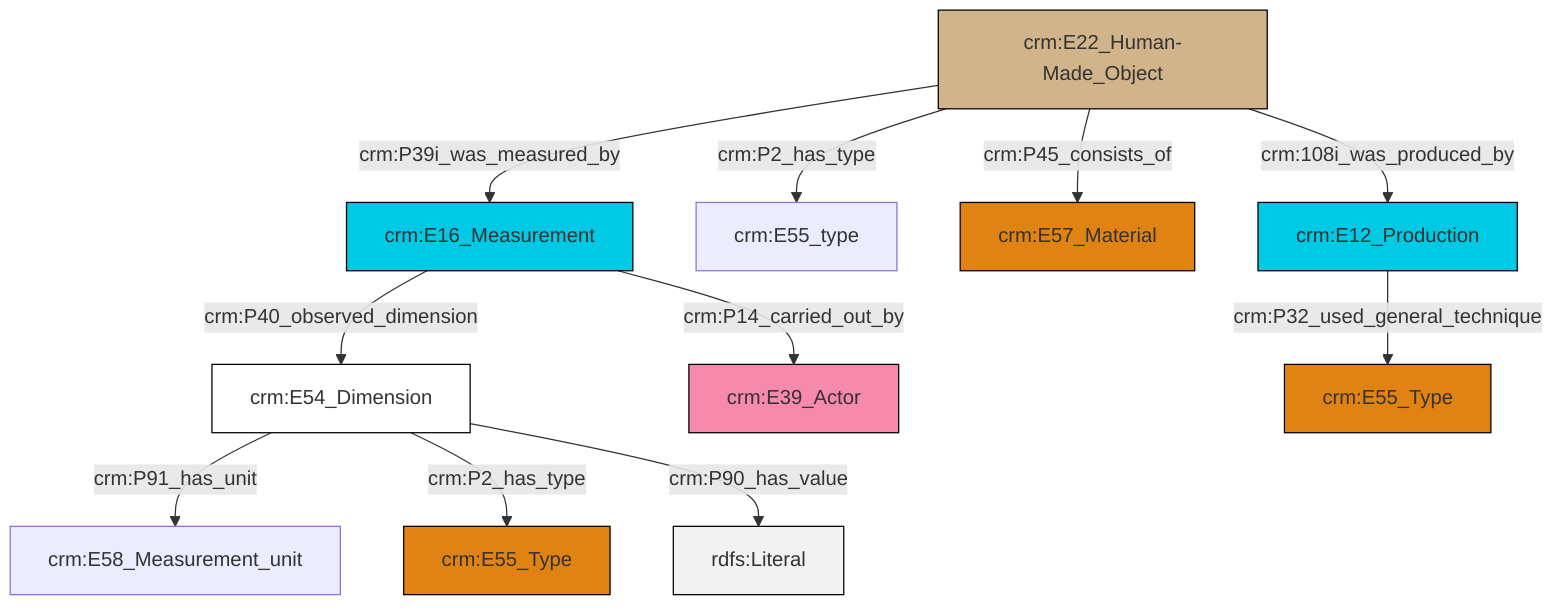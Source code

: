 graph TD
classDef Literal fill:#f2f2f2,stroke:#000000;
classDef CRM_Entity fill:#FFFFFF,stroke:#000000;
classDef Temporal_Entity fill:#00C9E6, stroke:#000000;
classDef Type fill:#E18312, stroke:#000000;
classDef Time-Span fill:#2C9C91, stroke:#000000;
classDef Appellation fill:#FFEB7F, stroke:#000000;
classDef Place fill:#008836, stroke:#000000;
classDef Persistent_Item fill:#B266B2, stroke:#000000;
classDef Conceptual_Object fill:#FFD700, stroke:#000000;
classDef Physical_Thing fill:#D2B48C, stroke:#000000;
classDef Actor fill:#f58aad, stroke:#000000;
classDef PC_Classes fill:#4ce600, stroke:#000000;
classDef Multi fill:#cccccc,stroke:#000000;

0["crm:E22_Human-Made_Object"]:::Physical_Thing -->|crm:P39i_was_measured_by| 1["crm:E16_Measurement"]:::Temporal_Entity
0["crm:E22_Human-Made_Object"]:::Physical_Thing -->|crm:P2_has_type| 2["crm:E55_type"]:::Default
3["crm:E54_Dimension"]:::CRM_Entity -->|crm:P91_has_unit| 4["crm:E58_Measurement_unit"]:::Default
3["crm:E54_Dimension"]:::CRM_Entity -->|crm:P2_has_type| 5["crm:E55_Type"]:::Type
1["crm:E16_Measurement"]:::Temporal_Entity -->|crm:P40_observed_dimension| 3["crm:E54_Dimension"]:::CRM_Entity
7["crm:E12_Production"]:::Temporal_Entity -->|crm:P32_used_general_technique| 8["crm:E55_Type"]:::Type
0["crm:E22_Human-Made_Object"]:::Physical_Thing -->|crm:P45_consists_of| 9["crm:E57_Material"]:::Type
3["crm:E54_Dimension"]:::CRM_Entity -->|crm:P90_has_value| 20[rdfs:Literal]:::Literal
0["crm:E22_Human-Made_Object"]:::Physical_Thing -->|crm:108i_was_produced_by| 7["crm:E12_Production"]:::Temporal_Entity
1["crm:E16_Measurement"]:::Temporal_Entity -->|crm:P14_carried_out_by| 12["crm:E39_Actor"]:::Actor